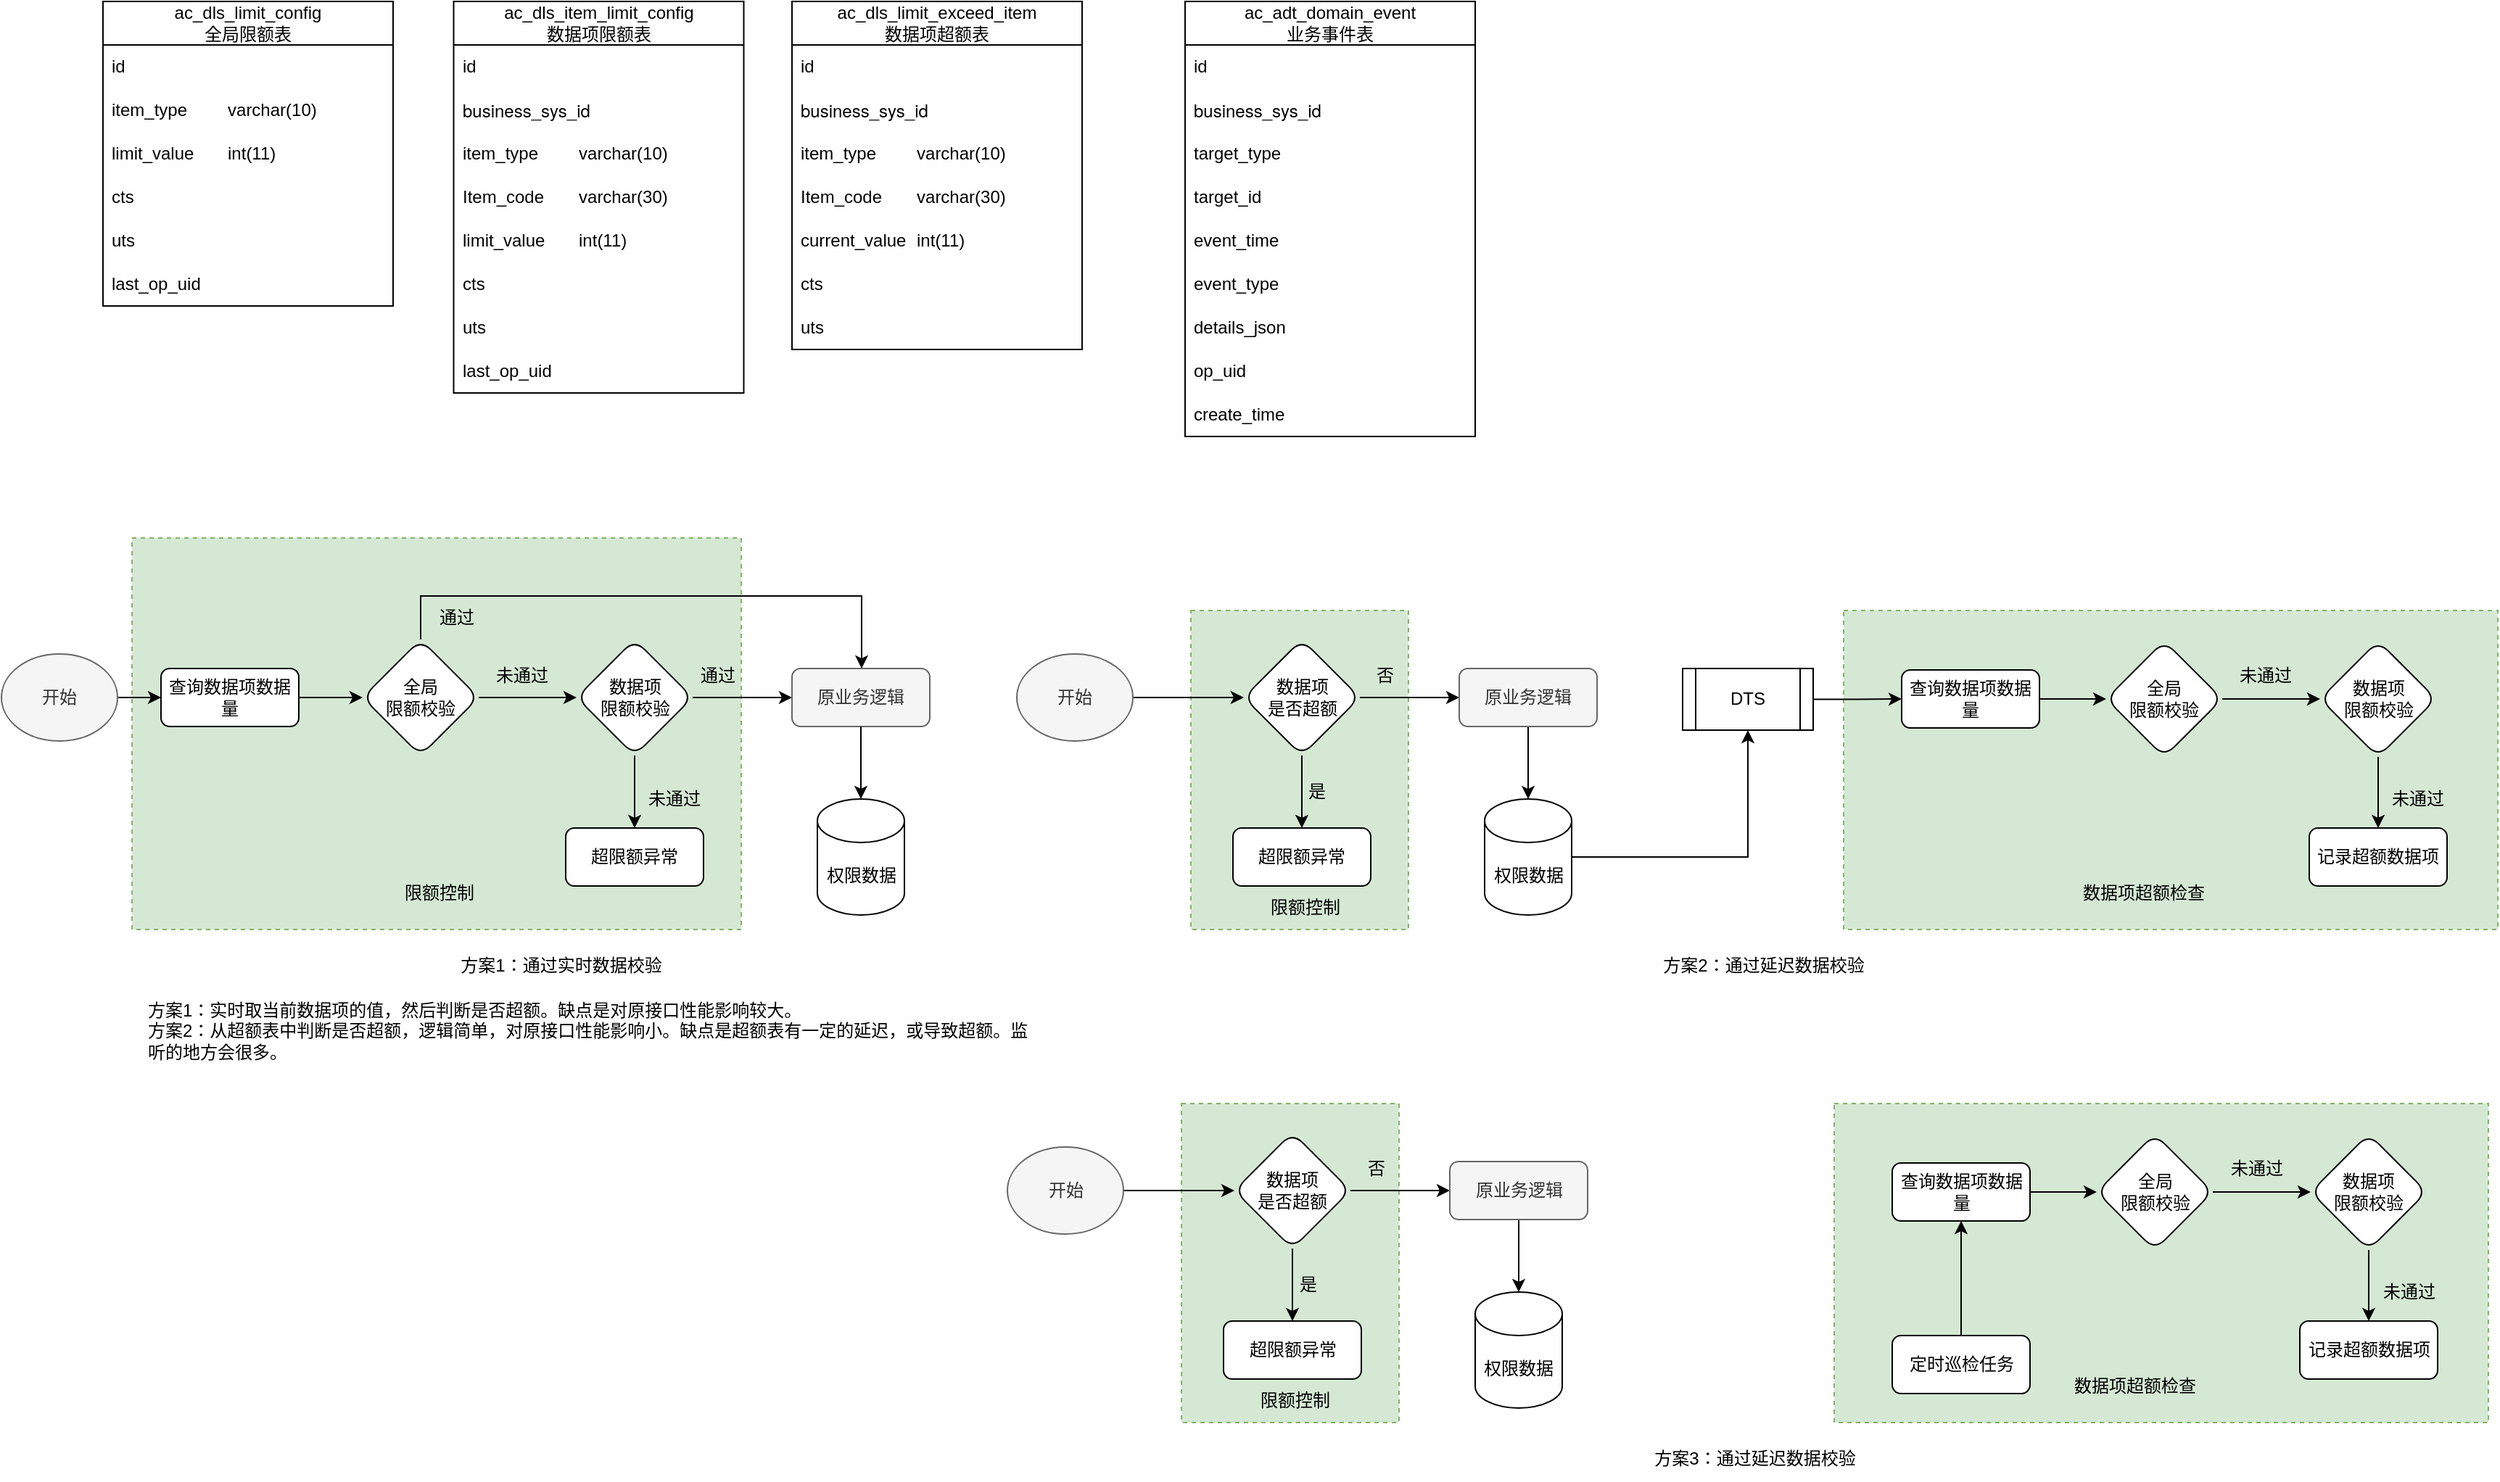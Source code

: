 <mxfile version="24.8.3">
  <diagram name="Page-1" id="qohc_eT8_qNwHsb9JeMf">
    <mxGraphModel dx="1909" dy="835" grid="1" gridSize="10" guides="1" tooltips="1" connect="1" arrows="1" fold="1" page="1" pageScale="1" pageWidth="827" pageHeight="1169" math="0" shadow="0">
      <root>
        <mxCell id="0" />
        <mxCell id="1" parent="0" />
        <mxCell id="C_T3ahLcrMBN9of1P4-y-82" value="" style="rounded=0;whiteSpace=wrap;html=1;dashed=1;fillColor=#d5e8d4;strokeColor=#82b366;" parent="1" vertex="1">
          <mxGeometry x="1220" y="440" width="451" height="220" as="geometry" />
        </mxCell>
        <mxCell id="C_T3ahLcrMBN9of1P4-y-43" value="" style="rounded=0;whiteSpace=wrap;html=1;dashed=1;fillColor=#d5e8d4;strokeColor=#82b366;" parent="1" vertex="1">
          <mxGeometry x="40" y="390" width="420" height="270" as="geometry" />
        </mxCell>
        <mxCell id="C_T3ahLcrMBN9of1P4-y-5" value="ac_dls_item_limit_config&lt;br&gt;数据项限额表" style="swimlane;fontStyle=0;childLayout=stackLayout;horizontal=1;startSize=30;horizontalStack=0;resizeParent=1;resizeParentMax=0;resizeLast=0;collapsible=1;marginBottom=0;whiteSpace=wrap;html=1;" parent="1" vertex="1">
          <mxGeometry x="261.75" y="20" width="200" height="270" as="geometry">
            <mxRectangle x="274" y="270" width="60" height="30" as="alternateBounds" />
          </mxGeometry>
        </mxCell>
        <mxCell id="C_T3ahLcrMBN9of1P4-y-6" value="id" style="text;strokeColor=none;fillColor=none;align=left;verticalAlign=middle;spacingLeft=4;spacingRight=4;overflow=hidden;points=[[0,0.5],[1,0.5]];portConstraint=eastwest;rotatable=0;whiteSpace=wrap;html=1;" parent="C_T3ahLcrMBN9of1P4-y-5" vertex="1">
          <mxGeometry y="30" width="200" height="30" as="geometry" />
        </mxCell>
        <mxCell id="C_T3ahLcrMBN9of1P4-y-27" value="&lt;span style=&quot;font-family: &amp;quot;Helvetica Neue&amp;quot;, Helvetica, Arial, &amp;quot;PingFang SC&amp;quot;, &amp;quot;Heiti SC&amp;quot;, &amp;quot;Hiragino Sans GB&amp;quot;, &amp;quot;Microsoft YaHei&amp;quot;, sans-serif;&quot;&gt;business_sys_id&lt;/span&gt;" style="text;strokeColor=none;fillColor=none;align=left;verticalAlign=middle;spacingLeft=4;spacingRight=4;overflow=hidden;points=[[0,0.5],[1,0.5]];portConstraint=eastwest;rotatable=0;whiteSpace=wrap;html=1;" parent="C_T3ahLcrMBN9of1P4-y-5" vertex="1">
          <mxGeometry y="60" width="200" height="30" as="geometry" />
        </mxCell>
        <mxCell id="C_T3ahLcrMBN9of1P4-y-7" value="item_type&lt;span style=&quot;white-space: pre;&quot;&gt;&#x9;&lt;/span&gt;varchar(10)" style="text;strokeColor=none;fillColor=none;align=left;verticalAlign=middle;spacingLeft=4;spacingRight=4;overflow=hidden;points=[[0,0.5],[1,0.5]];portConstraint=eastwest;rotatable=0;whiteSpace=wrap;html=1;" parent="C_T3ahLcrMBN9of1P4-y-5" vertex="1">
          <mxGeometry y="90" width="200" height="30" as="geometry" />
        </mxCell>
        <mxCell id="C_T3ahLcrMBN9of1P4-y-8" value="Item_code&lt;span style=&quot;white-space: pre;&quot;&gt;&#x9;&lt;/span&gt;varchar(30)" style="text;strokeColor=none;fillColor=none;align=left;verticalAlign=middle;spacingLeft=4;spacingRight=4;overflow=hidden;points=[[0,0.5],[1,0.5]];portConstraint=eastwest;rotatable=0;whiteSpace=wrap;html=1;" parent="C_T3ahLcrMBN9of1P4-y-5" vertex="1">
          <mxGeometry y="120" width="200" height="30" as="geometry" />
        </mxCell>
        <mxCell id="C_T3ahLcrMBN9of1P4-y-9" value="limit_value&lt;span style=&quot;white-space: pre;&quot;&gt;&#x9;&lt;/span&gt;int(11)" style="text;strokeColor=none;fillColor=none;align=left;verticalAlign=middle;spacingLeft=4;spacingRight=4;overflow=hidden;points=[[0,0.5],[1,0.5]];portConstraint=eastwest;rotatable=0;whiteSpace=wrap;html=1;" parent="C_T3ahLcrMBN9of1P4-y-5" vertex="1">
          <mxGeometry y="150" width="200" height="30" as="geometry" />
        </mxCell>
        <mxCell id="C_T3ahLcrMBN9of1P4-y-10" value="cts" style="text;strokeColor=none;fillColor=none;align=left;verticalAlign=middle;spacingLeft=4;spacingRight=4;overflow=hidden;points=[[0,0.5],[1,0.5]];portConstraint=eastwest;rotatable=0;whiteSpace=wrap;html=1;" parent="C_T3ahLcrMBN9of1P4-y-5" vertex="1">
          <mxGeometry y="180" width="200" height="30" as="geometry" />
        </mxCell>
        <mxCell id="C_T3ahLcrMBN9of1P4-y-11" value="uts" style="text;strokeColor=none;fillColor=none;align=left;verticalAlign=middle;spacingLeft=4;spacingRight=4;overflow=hidden;points=[[0,0.5],[1,0.5]];portConstraint=eastwest;rotatable=0;whiteSpace=wrap;html=1;" parent="C_T3ahLcrMBN9of1P4-y-5" vertex="1">
          <mxGeometry y="210" width="200" height="30" as="geometry" />
        </mxCell>
        <mxCell id="C_T3ahLcrMBN9of1P4-y-12" value="last_op_uid" style="text;strokeColor=none;fillColor=none;align=left;verticalAlign=middle;spacingLeft=4;spacingRight=4;overflow=hidden;points=[[0,0.5],[1,0.5]];portConstraint=eastwest;rotatable=0;whiteSpace=wrap;html=1;" parent="C_T3ahLcrMBN9of1P4-y-5" vertex="1">
          <mxGeometry y="240" width="200" height="30" as="geometry" />
        </mxCell>
        <mxCell id="C_T3ahLcrMBN9of1P4-y-13" value="ac_dls_limit_config&lt;br&gt;全局限额表" style="swimlane;fontStyle=0;childLayout=stackLayout;horizontal=1;startSize=30;horizontalStack=0;resizeParent=1;resizeParentMax=0;resizeLast=0;collapsible=1;marginBottom=0;whiteSpace=wrap;html=1;" parent="1" vertex="1">
          <mxGeometry x="20" y="20" width="200" height="210" as="geometry">
            <mxRectangle x="274" y="270" width="60" height="30" as="alternateBounds" />
          </mxGeometry>
        </mxCell>
        <mxCell id="C_T3ahLcrMBN9of1P4-y-14" value="id" style="text;strokeColor=none;fillColor=none;align=left;verticalAlign=middle;spacingLeft=4;spacingRight=4;overflow=hidden;points=[[0,0.5],[1,0.5]];portConstraint=eastwest;rotatable=0;whiteSpace=wrap;html=1;" parent="C_T3ahLcrMBN9of1P4-y-13" vertex="1">
          <mxGeometry y="30" width="200" height="30" as="geometry" />
        </mxCell>
        <mxCell id="C_T3ahLcrMBN9of1P4-y-15" value="item_type&lt;span style=&quot;white-space: pre;&quot;&gt;&#x9;&lt;/span&gt;varchar(10)" style="text;strokeColor=none;fillColor=none;align=left;verticalAlign=middle;spacingLeft=4;spacingRight=4;overflow=hidden;points=[[0,0.5],[1,0.5]];portConstraint=eastwest;rotatable=0;whiteSpace=wrap;html=1;" parent="C_T3ahLcrMBN9of1P4-y-13" vertex="1">
          <mxGeometry y="60" width="200" height="30" as="geometry" />
        </mxCell>
        <mxCell id="C_T3ahLcrMBN9of1P4-y-17" value="limit_value&lt;span style=&quot;white-space: pre;&quot;&gt;&#x9;&lt;/span&gt;int(11)" style="text;strokeColor=none;fillColor=none;align=left;verticalAlign=middle;spacingLeft=4;spacingRight=4;overflow=hidden;points=[[0,0.5],[1,0.5]];portConstraint=eastwest;rotatable=0;whiteSpace=wrap;html=1;" parent="C_T3ahLcrMBN9of1P4-y-13" vertex="1">
          <mxGeometry y="90" width="200" height="30" as="geometry" />
        </mxCell>
        <mxCell id="C_T3ahLcrMBN9of1P4-y-18" value="cts" style="text;strokeColor=none;fillColor=none;align=left;verticalAlign=middle;spacingLeft=4;spacingRight=4;overflow=hidden;points=[[0,0.5],[1,0.5]];portConstraint=eastwest;rotatable=0;whiteSpace=wrap;html=1;" parent="C_T3ahLcrMBN9of1P4-y-13" vertex="1">
          <mxGeometry y="120" width="200" height="30" as="geometry" />
        </mxCell>
        <mxCell id="C_T3ahLcrMBN9of1P4-y-19" value="uts" style="text;strokeColor=none;fillColor=none;align=left;verticalAlign=middle;spacingLeft=4;spacingRight=4;overflow=hidden;points=[[0,0.5],[1,0.5]];portConstraint=eastwest;rotatable=0;whiteSpace=wrap;html=1;" parent="C_T3ahLcrMBN9of1P4-y-13" vertex="1">
          <mxGeometry y="150" width="200" height="30" as="geometry" />
        </mxCell>
        <mxCell id="C_T3ahLcrMBN9of1P4-y-20" value="last_op_uid" style="text;strokeColor=none;fillColor=none;align=left;verticalAlign=middle;spacingLeft=4;spacingRight=4;overflow=hidden;points=[[0,0.5],[1,0.5]];portConstraint=eastwest;rotatable=0;whiteSpace=wrap;html=1;" parent="C_T3ahLcrMBN9of1P4-y-13" vertex="1">
          <mxGeometry y="180" width="200" height="30" as="geometry" />
        </mxCell>
        <mxCell id="C_T3ahLcrMBN9of1P4-y-26" value="" style="edgeStyle=orthogonalEdgeStyle;rounded=0;orthogonalLoop=1;jettySize=auto;html=1;" parent="1" source="C_T3ahLcrMBN9of1P4-y-23" target="C_T3ahLcrMBN9of1P4-y-25" edge="1">
          <mxGeometry relative="1" as="geometry" />
        </mxCell>
        <mxCell id="C_T3ahLcrMBN9of1P4-y-29" value="" style="edgeStyle=orthogonalEdgeStyle;rounded=0;orthogonalLoop=1;jettySize=auto;html=1;" parent="1" source="C_T3ahLcrMBN9of1P4-y-23" target="C_T3ahLcrMBN9of1P4-y-28" edge="1">
          <mxGeometry relative="1" as="geometry">
            <Array as="points">
              <mxPoint x="239" y="430" />
              <mxPoint x="543" y="430" />
            </Array>
          </mxGeometry>
        </mxCell>
        <mxCell id="C_T3ahLcrMBN9of1P4-y-23" value="全局&lt;br&gt;限额校验" style="rhombus;whiteSpace=wrap;html=1;rounded=1;" parent="1" vertex="1">
          <mxGeometry x="199" y="460" width="80" height="80" as="geometry" />
        </mxCell>
        <mxCell id="C_T3ahLcrMBN9of1P4-y-31" style="edgeStyle=orthogonalEdgeStyle;rounded=0;orthogonalLoop=1;jettySize=auto;html=1;" parent="1" source="C_T3ahLcrMBN9of1P4-y-25" target="C_T3ahLcrMBN9of1P4-y-28" edge="1">
          <mxGeometry relative="1" as="geometry" />
        </mxCell>
        <mxCell id="C_T3ahLcrMBN9of1P4-y-35" style="edgeStyle=orthogonalEdgeStyle;rounded=0;orthogonalLoop=1;jettySize=auto;html=1;" parent="1" source="C_T3ahLcrMBN9of1P4-y-25" target="C_T3ahLcrMBN9of1P4-y-34" edge="1">
          <mxGeometry relative="1" as="geometry" />
        </mxCell>
        <mxCell id="C_T3ahLcrMBN9of1P4-y-25" value="数据项&lt;br&gt;限额校验" style="rhombus;whiteSpace=wrap;html=1;rounded=1;" parent="1" vertex="1">
          <mxGeometry x="346.5" y="460" width="80" height="80" as="geometry" />
        </mxCell>
        <mxCell id="C_T3ahLcrMBN9of1P4-y-28" value="原业务逻辑" style="whiteSpace=wrap;html=1;rounded=1;fillColor=#f5f5f5;strokeColor=#666666;fontColor=#333333;" parent="1" vertex="1">
          <mxGeometry x="495" y="480" width="95" height="40" as="geometry" />
        </mxCell>
        <mxCell id="C_T3ahLcrMBN9of1P4-y-34" value="超限额异常" style="whiteSpace=wrap;html=1;rounded=1;" parent="1" vertex="1">
          <mxGeometry x="339" y="590" width="95" height="40" as="geometry" />
        </mxCell>
        <mxCell id="C_T3ahLcrMBN9of1P4-y-37" value="通过" style="text;html=1;align=center;verticalAlign=middle;whiteSpace=wrap;rounded=0;" parent="1" vertex="1">
          <mxGeometry x="233.5" y="430" width="60" height="30" as="geometry" />
        </mxCell>
        <mxCell id="C_T3ahLcrMBN9of1P4-y-38" value="通过" style="text;html=1;align=center;verticalAlign=middle;whiteSpace=wrap;rounded=0;" parent="1" vertex="1">
          <mxGeometry x="414" y="470" width="60" height="30" as="geometry" />
        </mxCell>
        <mxCell id="C_T3ahLcrMBN9of1P4-y-39" value="未通过" style="text;html=1;align=center;verticalAlign=middle;whiteSpace=wrap;rounded=0;" parent="1" vertex="1">
          <mxGeometry x="384" y="555" width="60" height="30" as="geometry" />
        </mxCell>
        <mxCell id="C_T3ahLcrMBN9of1P4-y-40" value="未通过" style="text;html=1;align=center;verticalAlign=middle;whiteSpace=wrap;rounded=0;" parent="1" vertex="1">
          <mxGeometry x="279" y="470" width="60" height="30" as="geometry" />
        </mxCell>
        <mxCell id="C_T3ahLcrMBN9of1P4-y-42" style="edgeStyle=orthogonalEdgeStyle;rounded=0;orthogonalLoop=1;jettySize=auto;html=1;" parent="1" source="C_T3ahLcrMBN9of1P4-y-41" target="o633ZoS6AJ5Oe4X6fH7--11" edge="1">
          <mxGeometry relative="1" as="geometry" />
        </mxCell>
        <mxCell id="C_T3ahLcrMBN9of1P4-y-41" value="开始" style="ellipse;whiteSpace=wrap;html=1;fillColor=#f5f5f5;strokeColor=#666666;fontColor=#333333;" parent="1" vertex="1">
          <mxGeometry x="-50" y="470" width="80" height="60" as="geometry" />
        </mxCell>
        <mxCell id="C_T3ahLcrMBN9of1P4-y-44" value="限额控制" style="text;html=1;align=center;verticalAlign=middle;whiteSpace=wrap;rounded=0;" parent="1" vertex="1">
          <mxGeometry x="210" y="620" width="83.5" height="30" as="geometry" />
        </mxCell>
        <mxCell id="C_T3ahLcrMBN9of1P4-y-45" value="ac_dls_limit_exceed_item&lt;br&gt;数据项超额表" style="swimlane;fontStyle=0;childLayout=stackLayout;horizontal=1;startSize=30;horizontalStack=0;resizeParent=1;resizeParentMax=0;resizeLast=0;collapsible=1;marginBottom=0;whiteSpace=wrap;html=1;" parent="1" vertex="1">
          <mxGeometry x="495" y="20" width="200" height="240" as="geometry">
            <mxRectangle x="274" y="270" width="60" height="30" as="alternateBounds" />
          </mxGeometry>
        </mxCell>
        <mxCell id="C_T3ahLcrMBN9of1P4-y-46" value="id" style="text;strokeColor=none;fillColor=none;align=left;verticalAlign=middle;spacingLeft=4;spacingRight=4;overflow=hidden;points=[[0,0.5],[1,0.5]];portConstraint=eastwest;rotatable=0;whiteSpace=wrap;html=1;" parent="C_T3ahLcrMBN9of1P4-y-45" vertex="1">
          <mxGeometry y="30" width="200" height="30" as="geometry" />
        </mxCell>
        <mxCell id="C_T3ahLcrMBN9of1P4-y-47" value="&lt;span style=&quot;font-family: &amp;quot;Helvetica Neue&amp;quot;, Helvetica, Arial, &amp;quot;PingFang SC&amp;quot;, &amp;quot;Heiti SC&amp;quot;, &amp;quot;Hiragino Sans GB&amp;quot;, &amp;quot;Microsoft YaHei&amp;quot;, sans-serif;&quot;&gt;business_sys_id&lt;/span&gt;" style="text;strokeColor=none;fillColor=none;align=left;verticalAlign=middle;spacingLeft=4;spacingRight=4;overflow=hidden;points=[[0,0.5],[1,0.5]];portConstraint=eastwest;rotatable=0;whiteSpace=wrap;html=1;" parent="C_T3ahLcrMBN9of1P4-y-45" vertex="1">
          <mxGeometry y="60" width="200" height="30" as="geometry" />
        </mxCell>
        <mxCell id="C_T3ahLcrMBN9of1P4-y-48" value="item_type&lt;span style=&quot;white-space: pre;&quot;&gt;&#x9;&lt;/span&gt;varchar(10)" style="text;strokeColor=none;fillColor=none;align=left;verticalAlign=middle;spacingLeft=4;spacingRight=4;overflow=hidden;points=[[0,0.5],[1,0.5]];portConstraint=eastwest;rotatable=0;whiteSpace=wrap;html=1;" parent="C_T3ahLcrMBN9of1P4-y-45" vertex="1">
          <mxGeometry y="90" width="200" height="30" as="geometry" />
        </mxCell>
        <mxCell id="C_T3ahLcrMBN9of1P4-y-49" value="Item_code&lt;span style=&quot;white-space: pre;&quot;&gt;&#x9;&lt;/span&gt;varchar(30)" style="text;strokeColor=none;fillColor=none;align=left;verticalAlign=middle;spacingLeft=4;spacingRight=4;overflow=hidden;points=[[0,0.5],[1,0.5]];portConstraint=eastwest;rotatable=0;whiteSpace=wrap;html=1;" parent="C_T3ahLcrMBN9of1P4-y-45" vertex="1">
          <mxGeometry y="120" width="200" height="30" as="geometry" />
        </mxCell>
        <mxCell id="C_T3ahLcrMBN9of1P4-y-50" value="current_value&lt;span style=&quot;white-space: pre;&quot;&gt;&#x9;&lt;/span&gt;int(11)" style="text;strokeColor=none;fillColor=none;align=left;verticalAlign=middle;spacingLeft=4;spacingRight=4;overflow=hidden;points=[[0,0.5],[1,0.5]];portConstraint=eastwest;rotatable=0;whiteSpace=wrap;html=1;" parent="C_T3ahLcrMBN9of1P4-y-45" vertex="1">
          <mxGeometry y="150" width="200" height="30" as="geometry" />
        </mxCell>
        <mxCell id="C_T3ahLcrMBN9of1P4-y-51" value="cts" style="text;strokeColor=none;fillColor=none;align=left;verticalAlign=middle;spacingLeft=4;spacingRight=4;overflow=hidden;points=[[0,0.5],[1,0.5]];portConstraint=eastwest;rotatable=0;whiteSpace=wrap;html=1;" parent="C_T3ahLcrMBN9of1P4-y-45" vertex="1">
          <mxGeometry y="180" width="200" height="30" as="geometry" />
        </mxCell>
        <mxCell id="C_T3ahLcrMBN9of1P4-y-52" value="uts" style="text;strokeColor=none;fillColor=none;align=left;verticalAlign=middle;spacingLeft=4;spacingRight=4;overflow=hidden;points=[[0,0.5],[1,0.5]];portConstraint=eastwest;rotatable=0;whiteSpace=wrap;html=1;" parent="C_T3ahLcrMBN9of1P4-y-45" vertex="1">
          <mxGeometry y="210" width="200" height="30" as="geometry" />
        </mxCell>
        <mxCell id="C_T3ahLcrMBN9of1P4-y-54" value="" style="rounded=0;whiteSpace=wrap;html=1;dashed=1;fillColor=#d5e8d4;strokeColor=#82b366;" parent="1" vertex="1">
          <mxGeometry x="770" y="440" width="150" height="220" as="geometry" />
        </mxCell>
        <mxCell id="C_T3ahLcrMBN9of1P4-y-58" style="edgeStyle=orthogonalEdgeStyle;rounded=0;orthogonalLoop=1;jettySize=auto;html=1;" parent="1" source="C_T3ahLcrMBN9of1P4-y-60" target="C_T3ahLcrMBN9of1P4-y-61" edge="1">
          <mxGeometry relative="1" as="geometry" />
        </mxCell>
        <mxCell id="C_T3ahLcrMBN9of1P4-y-59" style="edgeStyle=orthogonalEdgeStyle;rounded=0;orthogonalLoop=1;jettySize=auto;html=1;" parent="1" source="C_T3ahLcrMBN9of1P4-y-60" target="C_T3ahLcrMBN9of1P4-y-62" edge="1">
          <mxGeometry relative="1" as="geometry" />
        </mxCell>
        <mxCell id="C_T3ahLcrMBN9of1P4-y-60" value="数据项&lt;br&gt;是否超额" style="rhombus;whiteSpace=wrap;html=1;rounded=1;" parent="1" vertex="1">
          <mxGeometry x="806.5" y="460" width="80" height="80" as="geometry" />
        </mxCell>
        <mxCell id="C_T3ahLcrMBN9of1P4-y-74" style="edgeStyle=orthogonalEdgeStyle;rounded=0;orthogonalLoop=1;jettySize=auto;html=1;" parent="1" source="C_T3ahLcrMBN9of1P4-y-61" target="C_T3ahLcrMBN9of1P4-y-73" edge="1">
          <mxGeometry relative="1" as="geometry" />
        </mxCell>
        <mxCell id="C_T3ahLcrMBN9of1P4-y-61" value="原业务逻辑" style="whiteSpace=wrap;html=1;rounded=1;fillColor=#f5f5f5;strokeColor=#666666;fontColor=#333333;" parent="1" vertex="1">
          <mxGeometry x="955" y="480" width="95" height="40" as="geometry" />
        </mxCell>
        <mxCell id="C_T3ahLcrMBN9of1P4-y-62" value="超限额异常" style="whiteSpace=wrap;html=1;rounded=1;" parent="1" vertex="1">
          <mxGeometry x="799" y="590" width="95" height="40" as="geometry" />
        </mxCell>
        <mxCell id="C_T3ahLcrMBN9of1P4-y-64" value="否" style="text;html=1;align=center;verticalAlign=middle;whiteSpace=wrap;rounded=0;" parent="1" vertex="1">
          <mxGeometry x="874" y="470" width="60" height="30" as="geometry" />
        </mxCell>
        <mxCell id="C_T3ahLcrMBN9of1P4-y-65" value="是" style="text;html=1;align=center;verticalAlign=middle;whiteSpace=wrap;rounded=0;" parent="1" vertex="1">
          <mxGeometry x="827.25" y="550" width="60" height="30" as="geometry" />
        </mxCell>
        <mxCell id="C_T3ahLcrMBN9of1P4-y-67" style="edgeStyle=orthogonalEdgeStyle;rounded=0;orthogonalLoop=1;jettySize=auto;html=1;" parent="1" source="C_T3ahLcrMBN9of1P4-y-68" target="C_T3ahLcrMBN9of1P4-y-60" edge="1">
          <mxGeometry relative="1" as="geometry">
            <mxPoint x="659" y="500" as="targetPoint" />
          </mxGeometry>
        </mxCell>
        <mxCell id="C_T3ahLcrMBN9of1P4-y-68" value="开始" style="ellipse;whiteSpace=wrap;html=1;fillColor=#f5f5f5;strokeColor=#666666;fontColor=#333333;" parent="1" vertex="1">
          <mxGeometry x="650" y="470" width="80" height="60" as="geometry" />
        </mxCell>
        <mxCell id="C_T3ahLcrMBN9of1P4-y-70" value="方案1：通过实时数据校验" style="text;html=1;align=center;verticalAlign=middle;whiteSpace=wrap;rounded=0;" parent="1" vertex="1">
          <mxGeometry x="261.75" y="670" width="148.25" height="30" as="geometry" />
        </mxCell>
        <mxCell id="C_T3ahLcrMBN9of1P4-y-71" value="方案2：通过延迟数据校验" style="text;html=1;align=center;verticalAlign=middle;whiteSpace=wrap;rounded=0;" parent="1" vertex="1">
          <mxGeometry x="1080" y="670" width="170" height="30" as="geometry" />
        </mxCell>
        <mxCell id="C_T3ahLcrMBN9of1P4-y-72" value="方案1：实时取当前数据项的值，然后判断是否超额。缺点是对原接口性能影响较大。&lt;br&gt;方案2：从超额表中判断是否超额，逻辑简单，对原接口性能影响小。缺点是超额表有一定的延迟，或导致超额。监听的地方会很多。" style="text;html=1;align=left;verticalAlign=middle;whiteSpace=wrap;rounded=0;" parent="1" vertex="1">
          <mxGeometry x="48.5" y="700" width="611.5" height="60" as="geometry" />
        </mxCell>
        <mxCell id="C_T3ahLcrMBN9of1P4-y-76" value="" style="edgeStyle=orthogonalEdgeStyle;rounded=0;orthogonalLoop=1;jettySize=auto;html=1;" parent="1" source="C_T3ahLcrMBN9of1P4-y-73" target="C_T3ahLcrMBN9of1P4-y-75" edge="1">
          <mxGeometry relative="1" as="geometry" />
        </mxCell>
        <mxCell id="C_T3ahLcrMBN9of1P4-y-73" value="权限数据" style="shape=cylinder3;whiteSpace=wrap;html=1;boundedLbl=1;backgroundOutline=1;size=15;" parent="1" vertex="1">
          <mxGeometry x="972.5" y="570" width="60" height="80" as="geometry" />
        </mxCell>
        <mxCell id="C_T3ahLcrMBN9of1P4-y-95" style="edgeStyle=orthogonalEdgeStyle;rounded=0;orthogonalLoop=1;jettySize=auto;html=1;" parent="1" source="o633ZoS6AJ5Oe4X6fH7--13" target="C_T3ahLcrMBN9of1P4-y-88" edge="1">
          <mxGeometry relative="1" as="geometry">
            <mxPoint x="1340" y="501.3" as="sourcePoint" />
          </mxGeometry>
        </mxCell>
        <mxCell id="o633ZoS6AJ5Oe4X6fH7--14" style="edgeStyle=orthogonalEdgeStyle;rounded=0;orthogonalLoop=1;jettySize=auto;html=1;" parent="1" source="C_T3ahLcrMBN9of1P4-y-75" target="o633ZoS6AJ5Oe4X6fH7--13" edge="1">
          <mxGeometry relative="1" as="geometry" />
        </mxCell>
        <mxCell id="C_T3ahLcrMBN9of1P4-y-75" value="DTS" style="shape=process;whiteSpace=wrap;html=1;backgroundOutline=1;" parent="1" vertex="1">
          <mxGeometry x="1109" y="480" width="90" height="42.5" as="geometry" />
        </mxCell>
        <mxCell id="C_T3ahLcrMBN9of1P4-y-84" value="限额控制" style="text;html=1;align=center;verticalAlign=middle;whiteSpace=wrap;rounded=0;" parent="1" vertex="1">
          <mxGeometry x="806.5" y="630" width="83.5" height="30" as="geometry" />
        </mxCell>
        <mxCell id="C_T3ahLcrMBN9of1P4-y-85" value="数据项超额检查" style="text;html=1;align=center;verticalAlign=middle;whiteSpace=wrap;rounded=0;" parent="1" vertex="1">
          <mxGeometry x="1382" y="620" width="90" height="30" as="geometry" />
        </mxCell>
        <mxCell id="C_T3ahLcrMBN9of1P4-y-86" value="权限数据" style="shape=cylinder3;whiteSpace=wrap;html=1;boundedLbl=1;backgroundOutline=1;size=15;" parent="1" vertex="1">
          <mxGeometry x="512.5" y="570" width="60" height="80" as="geometry" />
        </mxCell>
        <mxCell id="C_T3ahLcrMBN9of1P4-y-87" style="edgeStyle=orthogonalEdgeStyle;rounded=0;orthogonalLoop=1;jettySize=auto;html=1;entryX=0.5;entryY=0;entryDx=0;entryDy=0;entryPerimeter=0;" parent="1" source="C_T3ahLcrMBN9of1P4-y-28" target="C_T3ahLcrMBN9of1P4-y-86" edge="1">
          <mxGeometry relative="1" as="geometry" />
        </mxCell>
        <mxCell id="C_T3ahLcrMBN9of1P4-y-93" style="edgeStyle=orthogonalEdgeStyle;rounded=0;orthogonalLoop=1;jettySize=auto;html=1;" parent="1" source="C_T3ahLcrMBN9of1P4-y-88" target="C_T3ahLcrMBN9of1P4-y-89" edge="1">
          <mxGeometry relative="1" as="geometry" />
        </mxCell>
        <mxCell id="C_T3ahLcrMBN9of1P4-y-88" value="全局&lt;br&gt;限额校验" style="rhombus;whiteSpace=wrap;html=1;rounded=1;" parent="1" vertex="1">
          <mxGeometry x="1401" y="461" width="80" height="80" as="geometry" />
        </mxCell>
        <mxCell id="C_T3ahLcrMBN9of1P4-y-94" style="edgeStyle=orthogonalEdgeStyle;rounded=0;orthogonalLoop=1;jettySize=auto;html=1;" parent="1" source="C_T3ahLcrMBN9of1P4-y-89" target="C_T3ahLcrMBN9of1P4-y-90" edge="1">
          <mxGeometry relative="1" as="geometry" />
        </mxCell>
        <mxCell id="C_T3ahLcrMBN9of1P4-y-89" value="数据项&lt;br&gt;限额校验" style="rhombus;whiteSpace=wrap;html=1;rounded=1;" parent="1" vertex="1">
          <mxGeometry x="1548.5" y="461" width="80" height="80" as="geometry" />
        </mxCell>
        <mxCell id="C_T3ahLcrMBN9of1P4-y-90" value="记录超额数据项" style="whiteSpace=wrap;html=1;rounded=1;" parent="1" vertex="1">
          <mxGeometry x="1541" y="590" width="95" height="40" as="geometry" />
        </mxCell>
        <mxCell id="C_T3ahLcrMBN9of1P4-y-91" value="未通过" style="text;html=1;align=center;verticalAlign=middle;whiteSpace=wrap;rounded=0;" parent="1" vertex="1">
          <mxGeometry x="1586" y="555" width="60" height="30" as="geometry" />
        </mxCell>
        <mxCell id="C_T3ahLcrMBN9of1P4-y-92" value="未通过" style="text;html=1;align=center;verticalAlign=middle;whiteSpace=wrap;rounded=0;" parent="1" vertex="1">
          <mxGeometry x="1481" y="470" width="60" height="30" as="geometry" />
        </mxCell>
        <mxCell id="o633ZoS6AJ5Oe4X6fH7--12" style="edgeStyle=orthogonalEdgeStyle;rounded=0;orthogonalLoop=1;jettySize=auto;html=1;" parent="1" source="o633ZoS6AJ5Oe4X6fH7--11" target="C_T3ahLcrMBN9of1P4-y-23" edge="1">
          <mxGeometry relative="1" as="geometry" />
        </mxCell>
        <mxCell id="o633ZoS6AJ5Oe4X6fH7--11" value="查询数据项数据量" style="whiteSpace=wrap;html=1;rounded=1;" parent="1" vertex="1">
          <mxGeometry x="60" y="480" width="95" height="40" as="geometry" />
        </mxCell>
        <mxCell id="o633ZoS6AJ5Oe4X6fH7--13" value="查询数据项数据量" style="whiteSpace=wrap;html=1;rounded=1;" parent="1" vertex="1">
          <mxGeometry x="1260" y="481" width="95" height="40" as="geometry" />
        </mxCell>
        <mxCell id="o633ZoS6AJ5Oe4X6fH7--15" value="" style="rounded=0;whiteSpace=wrap;html=1;dashed=1;fillColor=#d5e8d4;strokeColor=#82b366;" parent="1" vertex="1">
          <mxGeometry x="1213.5" y="780" width="451" height="220" as="geometry" />
        </mxCell>
        <mxCell id="o633ZoS6AJ5Oe4X6fH7--16" value="" style="rounded=0;whiteSpace=wrap;html=1;dashed=1;fillColor=#d5e8d4;strokeColor=#82b366;" parent="1" vertex="1">
          <mxGeometry x="763.5" y="780" width="150" height="220" as="geometry" />
        </mxCell>
        <mxCell id="o633ZoS6AJ5Oe4X6fH7--17" style="edgeStyle=orthogonalEdgeStyle;rounded=0;orthogonalLoop=1;jettySize=auto;html=1;" parent="1" source="o633ZoS6AJ5Oe4X6fH7--19" target="o633ZoS6AJ5Oe4X6fH7--21" edge="1">
          <mxGeometry relative="1" as="geometry" />
        </mxCell>
        <mxCell id="o633ZoS6AJ5Oe4X6fH7--18" style="edgeStyle=orthogonalEdgeStyle;rounded=0;orthogonalLoop=1;jettySize=auto;html=1;" parent="1" source="o633ZoS6AJ5Oe4X6fH7--19" target="o633ZoS6AJ5Oe4X6fH7--22" edge="1">
          <mxGeometry relative="1" as="geometry" />
        </mxCell>
        <mxCell id="o633ZoS6AJ5Oe4X6fH7--19" value="数据项&lt;br&gt;是否超额" style="rhombus;whiteSpace=wrap;html=1;rounded=1;" parent="1" vertex="1">
          <mxGeometry x="800" y="800" width="80" height="80" as="geometry" />
        </mxCell>
        <mxCell id="o633ZoS6AJ5Oe4X6fH7--20" style="edgeStyle=orthogonalEdgeStyle;rounded=0;orthogonalLoop=1;jettySize=auto;html=1;" parent="1" source="o633ZoS6AJ5Oe4X6fH7--21" target="o633ZoS6AJ5Oe4X6fH7--29" edge="1">
          <mxGeometry relative="1" as="geometry" />
        </mxCell>
        <mxCell id="o633ZoS6AJ5Oe4X6fH7--21" value="原业务逻辑" style="whiteSpace=wrap;html=1;rounded=1;fillColor=#f5f5f5;strokeColor=#666666;fontColor=#333333;" parent="1" vertex="1">
          <mxGeometry x="948.5" y="820" width="95" height="40" as="geometry" />
        </mxCell>
        <mxCell id="o633ZoS6AJ5Oe4X6fH7--22" value="超限额异常" style="whiteSpace=wrap;html=1;rounded=1;" parent="1" vertex="1">
          <mxGeometry x="792.5" y="930" width="95" height="40" as="geometry" />
        </mxCell>
        <mxCell id="o633ZoS6AJ5Oe4X6fH7--23" value="否" style="text;html=1;align=center;verticalAlign=middle;whiteSpace=wrap;rounded=0;" parent="1" vertex="1">
          <mxGeometry x="867.5" y="810" width="60" height="30" as="geometry" />
        </mxCell>
        <mxCell id="o633ZoS6AJ5Oe4X6fH7--24" value="是" style="text;html=1;align=center;verticalAlign=middle;whiteSpace=wrap;rounded=0;" parent="1" vertex="1">
          <mxGeometry x="820.75" y="890" width="60" height="30" as="geometry" />
        </mxCell>
        <mxCell id="o633ZoS6AJ5Oe4X6fH7--25" style="edgeStyle=orthogonalEdgeStyle;rounded=0;orthogonalLoop=1;jettySize=auto;html=1;" parent="1" source="o633ZoS6AJ5Oe4X6fH7--26" target="o633ZoS6AJ5Oe4X6fH7--19" edge="1">
          <mxGeometry relative="1" as="geometry">
            <mxPoint x="652.5" y="840" as="targetPoint" />
          </mxGeometry>
        </mxCell>
        <mxCell id="o633ZoS6AJ5Oe4X6fH7--26" value="开始" style="ellipse;whiteSpace=wrap;html=1;fillColor=#f5f5f5;strokeColor=#666666;fontColor=#333333;" parent="1" vertex="1">
          <mxGeometry x="643.5" y="810" width="80" height="60" as="geometry" />
        </mxCell>
        <mxCell id="o633ZoS6AJ5Oe4X6fH7--27" value="方案3：通过延迟数据校验" style="text;html=1;align=center;verticalAlign=middle;whiteSpace=wrap;rounded=0;" parent="1" vertex="1">
          <mxGeometry x="1073.5" y="1010" width="170" height="30" as="geometry" />
        </mxCell>
        <mxCell id="o633ZoS6AJ5Oe4X6fH7--29" value="权限数据" style="shape=cylinder3;whiteSpace=wrap;html=1;boundedLbl=1;backgroundOutline=1;size=15;" parent="1" vertex="1">
          <mxGeometry x="966" y="910" width="60" height="80" as="geometry" />
        </mxCell>
        <mxCell id="o633ZoS6AJ5Oe4X6fH7--30" style="edgeStyle=orthogonalEdgeStyle;rounded=0;orthogonalLoop=1;jettySize=auto;html=1;" parent="1" source="o633ZoS6AJ5Oe4X6fH7--42" target="o633ZoS6AJ5Oe4X6fH7--36" edge="1">
          <mxGeometry relative="1" as="geometry">
            <mxPoint x="1333.5" y="841.3" as="sourcePoint" />
          </mxGeometry>
        </mxCell>
        <mxCell id="o633ZoS6AJ5Oe4X6fH7--33" value="限额控制" style="text;html=1;align=center;verticalAlign=middle;whiteSpace=wrap;rounded=0;" parent="1" vertex="1">
          <mxGeometry x="800" y="970" width="83.5" height="30" as="geometry" />
        </mxCell>
        <mxCell id="o633ZoS6AJ5Oe4X6fH7--34" value="数据项超额检查" style="text;html=1;align=center;verticalAlign=middle;whiteSpace=wrap;rounded=0;" parent="1" vertex="1">
          <mxGeometry x="1375.5" y="960" width="90" height="30" as="geometry" />
        </mxCell>
        <mxCell id="o633ZoS6AJ5Oe4X6fH7--35" style="edgeStyle=orthogonalEdgeStyle;rounded=0;orthogonalLoop=1;jettySize=auto;html=1;" parent="1" source="o633ZoS6AJ5Oe4X6fH7--36" target="o633ZoS6AJ5Oe4X6fH7--38" edge="1">
          <mxGeometry relative="1" as="geometry" />
        </mxCell>
        <mxCell id="o633ZoS6AJ5Oe4X6fH7--36" value="全局&lt;br&gt;限额校验" style="rhombus;whiteSpace=wrap;html=1;rounded=1;" parent="1" vertex="1">
          <mxGeometry x="1394.5" y="801" width="80" height="80" as="geometry" />
        </mxCell>
        <mxCell id="o633ZoS6AJ5Oe4X6fH7--37" style="edgeStyle=orthogonalEdgeStyle;rounded=0;orthogonalLoop=1;jettySize=auto;html=1;" parent="1" source="o633ZoS6AJ5Oe4X6fH7--38" target="o633ZoS6AJ5Oe4X6fH7--39" edge="1">
          <mxGeometry relative="1" as="geometry" />
        </mxCell>
        <mxCell id="o633ZoS6AJ5Oe4X6fH7--38" value="数据项&lt;br&gt;限额校验" style="rhombus;whiteSpace=wrap;html=1;rounded=1;" parent="1" vertex="1">
          <mxGeometry x="1542" y="801" width="80" height="80" as="geometry" />
        </mxCell>
        <mxCell id="o633ZoS6AJ5Oe4X6fH7--39" value="记录超额数据项" style="whiteSpace=wrap;html=1;rounded=1;" parent="1" vertex="1">
          <mxGeometry x="1534.5" y="930" width="95" height="40" as="geometry" />
        </mxCell>
        <mxCell id="o633ZoS6AJ5Oe4X6fH7--40" value="未通过" style="text;html=1;align=center;verticalAlign=middle;whiteSpace=wrap;rounded=0;" parent="1" vertex="1">
          <mxGeometry x="1579.5" y="895" width="60" height="30" as="geometry" />
        </mxCell>
        <mxCell id="o633ZoS6AJ5Oe4X6fH7--41" value="未通过" style="text;html=1;align=center;verticalAlign=middle;whiteSpace=wrap;rounded=0;" parent="1" vertex="1">
          <mxGeometry x="1474.5" y="810" width="60" height="30" as="geometry" />
        </mxCell>
        <mxCell id="o633ZoS6AJ5Oe4X6fH7--42" value="查询数据项数据量" style="whiteSpace=wrap;html=1;rounded=1;" parent="1" vertex="1">
          <mxGeometry x="1253.5" y="821" width="95" height="40" as="geometry" />
        </mxCell>
        <mxCell id="o633ZoS6AJ5Oe4X6fH7--44" style="edgeStyle=orthogonalEdgeStyle;rounded=0;orthogonalLoop=1;jettySize=auto;html=1;" parent="1" source="o633ZoS6AJ5Oe4X6fH7--43" target="o633ZoS6AJ5Oe4X6fH7--42" edge="1">
          <mxGeometry relative="1" as="geometry" />
        </mxCell>
        <mxCell id="o633ZoS6AJ5Oe4X6fH7--43" value="定时巡检任务" style="whiteSpace=wrap;html=1;rounded=1;" parent="1" vertex="1">
          <mxGeometry x="1253.5" y="940" width="95" height="40" as="geometry" />
        </mxCell>
        <mxCell id="o633ZoS6AJ5Oe4X6fH7--45" value="ac_adt_domain_event&lt;br&gt;业务事件表" style="swimlane;fontStyle=0;childLayout=stackLayout;horizontal=1;startSize=30;horizontalStack=0;resizeParent=1;resizeParentMax=0;resizeLast=0;collapsible=1;marginBottom=0;whiteSpace=wrap;html=1;" parent="1" vertex="1">
          <mxGeometry x="766" y="20" width="200" height="300" as="geometry">
            <mxRectangle x="274" y="270" width="60" height="30" as="alternateBounds" />
          </mxGeometry>
        </mxCell>
        <mxCell id="o633ZoS6AJ5Oe4X6fH7--46" value="id" style="text;strokeColor=none;fillColor=none;align=left;verticalAlign=middle;spacingLeft=4;spacingRight=4;overflow=hidden;points=[[0,0.5],[1,0.5]];portConstraint=eastwest;rotatable=0;whiteSpace=wrap;html=1;" parent="o633ZoS6AJ5Oe4X6fH7--45" vertex="1">
          <mxGeometry y="30" width="200" height="30" as="geometry" />
        </mxCell>
        <mxCell id="o633ZoS6AJ5Oe4X6fH7--47" value="&lt;span style=&quot;font-family: &amp;quot;Helvetica Neue&amp;quot;, Helvetica, Arial, &amp;quot;PingFang SC&amp;quot;, &amp;quot;Heiti SC&amp;quot;, &amp;quot;Hiragino Sans GB&amp;quot;, &amp;quot;Microsoft YaHei&amp;quot;, sans-serif;&quot;&gt;business_sys_id&lt;/span&gt;" style="text;strokeColor=none;fillColor=none;align=left;verticalAlign=middle;spacingLeft=4;spacingRight=4;overflow=hidden;points=[[0,0.5],[1,0.5]];portConstraint=eastwest;rotatable=0;whiteSpace=wrap;html=1;" parent="o633ZoS6AJ5Oe4X6fH7--45" vertex="1">
          <mxGeometry y="60" width="200" height="30" as="geometry" />
        </mxCell>
        <mxCell id="tlTZ_rVBp8qq2C7-xM8t-1" value="target_type" style="text;strokeColor=none;fillColor=none;align=left;verticalAlign=middle;spacingLeft=4;spacingRight=4;overflow=hidden;points=[[0,0.5],[1,0.5]];portConstraint=eastwest;rotatable=0;whiteSpace=wrap;html=1;" vertex="1" parent="o633ZoS6AJ5Oe4X6fH7--45">
          <mxGeometry y="90" width="200" height="30" as="geometry" />
        </mxCell>
        <mxCell id="tlTZ_rVBp8qq2C7-xM8t-2" value="target_id" style="text;strokeColor=none;fillColor=none;align=left;verticalAlign=middle;spacingLeft=4;spacingRight=4;overflow=hidden;points=[[0,0.5],[1,0.5]];portConstraint=eastwest;rotatable=0;whiteSpace=wrap;html=1;" vertex="1" parent="o633ZoS6AJ5Oe4X6fH7--45">
          <mxGeometry y="120" width="200" height="30" as="geometry" />
        </mxCell>
        <mxCell id="o633ZoS6AJ5Oe4X6fH7--48" value="event_time" style="text;strokeColor=none;fillColor=none;align=left;verticalAlign=middle;spacingLeft=4;spacingRight=4;overflow=hidden;points=[[0,0.5],[1,0.5]];portConstraint=eastwest;rotatable=0;whiteSpace=wrap;html=1;" parent="o633ZoS6AJ5Oe4X6fH7--45" vertex="1">
          <mxGeometry y="150" width="200" height="30" as="geometry" />
        </mxCell>
        <mxCell id="o633ZoS6AJ5Oe4X6fH7--49" value="event_type" style="text;strokeColor=none;fillColor=none;align=left;verticalAlign=middle;spacingLeft=4;spacingRight=4;overflow=hidden;points=[[0,0.5],[1,0.5]];portConstraint=eastwest;rotatable=0;whiteSpace=wrap;html=1;" parent="o633ZoS6AJ5Oe4X6fH7--45" vertex="1">
          <mxGeometry y="180" width="200" height="30" as="geometry" />
        </mxCell>
        <mxCell id="o633ZoS6AJ5Oe4X6fH7--50" value="details_json" style="text;strokeColor=none;fillColor=none;align=left;verticalAlign=middle;spacingLeft=4;spacingRight=4;overflow=hidden;points=[[0,0.5],[1,0.5]];portConstraint=eastwest;rotatable=0;whiteSpace=wrap;html=1;" parent="o633ZoS6AJ5Oe4X6fH7--45" vertex="1">
          <mxGeometry y="210" width="200" height="30" as="geometry" />
        </mxCell>
        <mxCell id="tlTZ_rVBp8qq2C7-xM8t-4" value="op_uid" style="text;strokeColor=none;fillColor=none;align=left;verticalAlign=middle;spacingLeft=4;spacingRight=4;overflow=hidden;points=[[0,0.5],[1,0.5]];portConstraint=eastwest;rotatable=0;whiteSpace=wrap;html=1;" vertex="1" parent="o633ZoS6AJ5Oe4X6fH7--45">
          <mxGeometry y="240" width="200" height="30" as="geometry" />
        </mxCell>
        <mxCell id="tlTZ_rVBp8qq2C7-xM8t-5" value="create_time" style="text;strokeColor=none;fillColor=none;align=left;verticalAlign=middle;spacingLeft=4;spacingRight=4;overflow=hidden;points=[[0,0.5],[1,0.5]];portConstraint=eastwest;rotatable=0;whiteSpace=wrap;html=1;" vertex="1" parent="o633ZoS6AJ5Oe4X6fH7--45">
          <mxGeometry y="270" width="200" height="30" as="geometry" />
        </mxCell>
      </root>
    </mxGraphModel>
  </diagram>
</mxfile>
